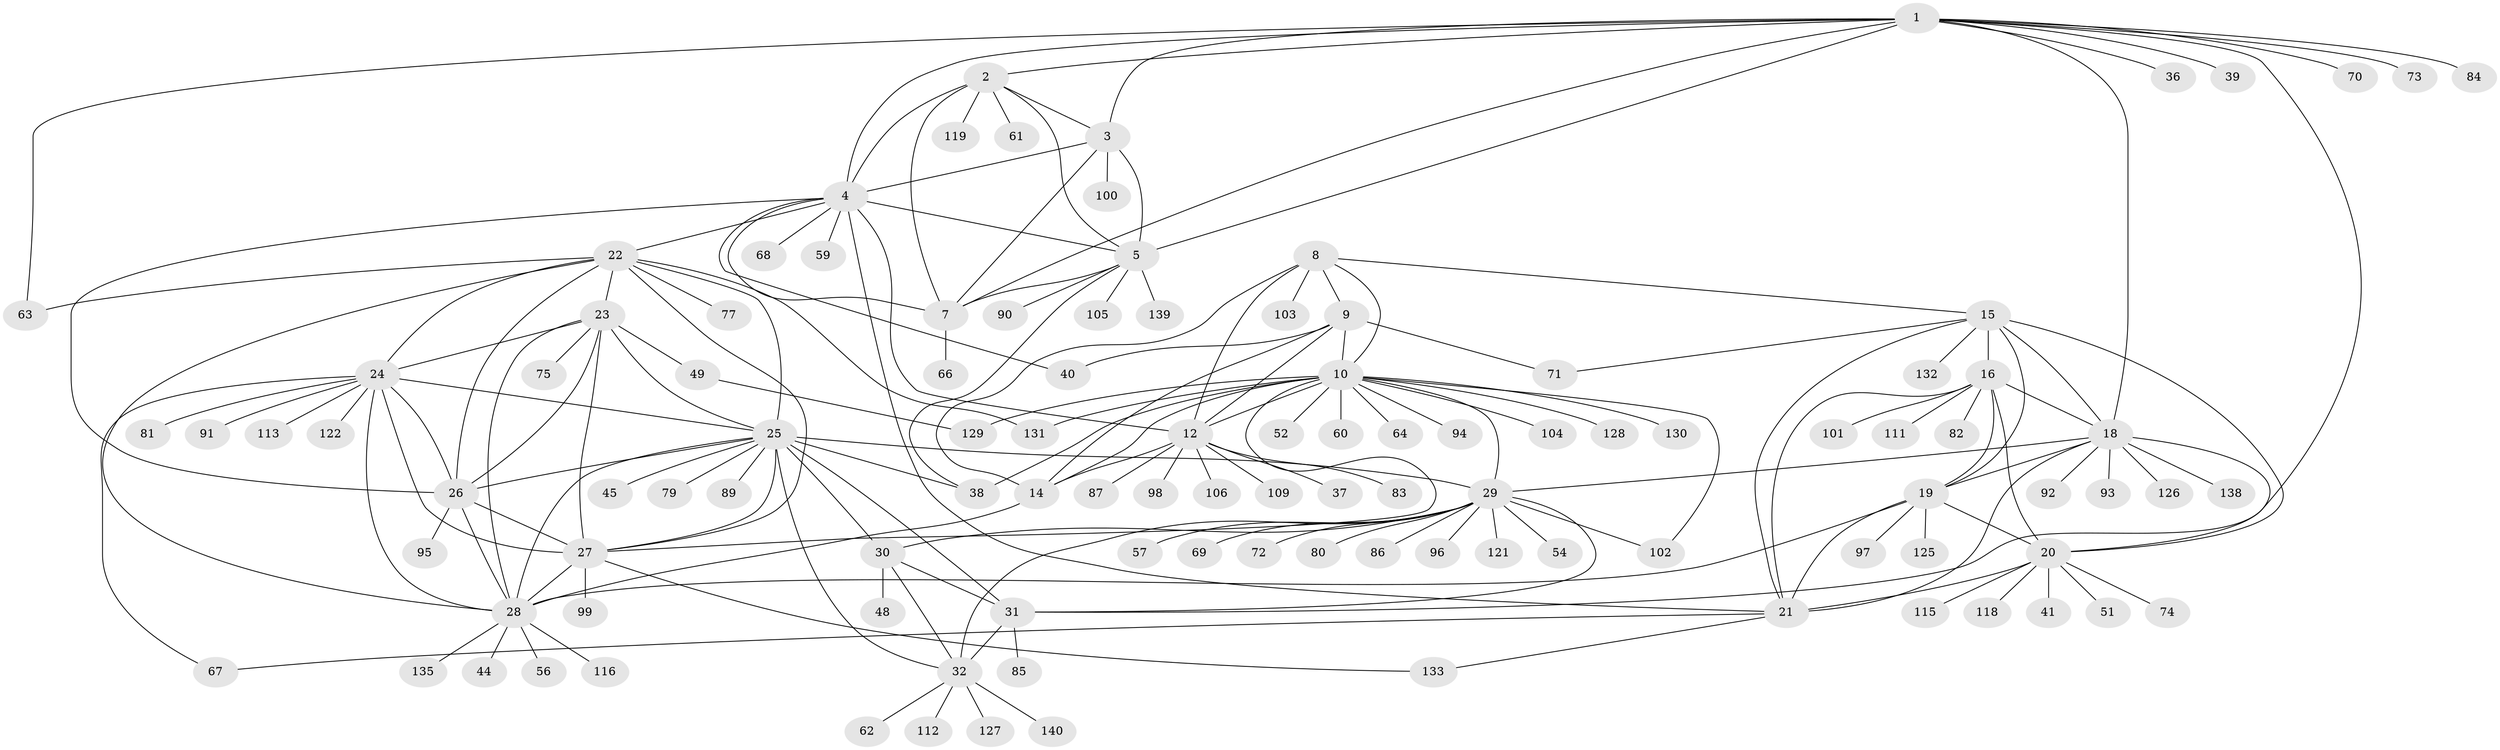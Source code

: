 // original degree distribution, {15: 0.007142857142857143, 9: 0.06428571428571428, 8: 0.05714285714285714, 11: 0.014285714285714285, 13: 0.014285714285714285, 12: 0.02142857142857143, 10: 0.03571428571428571, 7: 0.02857142857142857, 14: 0.007142857142857143, 1: 0.6142857142857143, 3: 0.02142857142857143, 2: 0.10714285714285714, 5: 0.007142857142857143}
// Generated by graph-tools (version 1.1) at 2025/11/02/27/25 16:11:29]
// undirected, 110 vertices, 175 edges
graph export_dot {
graph [start="1"]
  node [color=gray90,style=filled];
  1 [super="+108"];
  2 [super="+120"];
  3 [super="+47"];
  4 [super="+6"];
  5 [super="+114"];
  7 [super="+50"];
  8;
  9 [super="+58"];
  10 [super="+11"];
  12 [super="+13"];
  14 [super="+137"];
  15 [super="+110"];
  16 [super="+17"];
  18 [super="+134"];
  19 [super="+53"];
  20 [super="+46"];
  21 [super="+78"];
  22 [super="+42"];
  23;
  24 [super="+76"];
  25 [super="+33"];
  26 [super="+55"];
  27 [super="+65"];
  28 [super="+136"];
  29 [super="+34"];
  30 [super="+43"];
  31 [super="+117"];
  32 [super="+35"];
  36;
  37;
  38 [super="+123"];
  39;
  40;
  41;
  44;
  45;
  48;
  49 [super="+124"];
  51;
  52;
  54;
  56;
  57;
  59;
  60 [super="+88"];
  61;
  62;
  63 [super="+107"];
  64;
  66;
  67;
  68;
  69;
  70;
  71;
  72;
  73;
  74;
  75;
  77;
  79;
  80;
  81;
  82;
  83;
  84;
  85;
  86;
  87;
  89;
  90;
  91;
  92;
  93;
  94;
  95;
  96;
  97;
  98;
  99;
  100;
  101;
  102;
  103;
  104;
  105;
  106;
  109;
  111;
  112;
  113;
  115;
  116;
  118;
  119;
  121;
  122;
  125;
  126;
  127;
  128;
  129;
  130;
  131;
  132;
  133;
  135;
  138;
  139;
  140;
  1 -- 2;
  1 -- 3;
  1 -- 4 [weight=2];
  1 -- 5;
  1 -- 7;
  1 -- 31;
  1 -- 36;
  1 -- 39;
  1 -- 63;
  1 -- 70;
  1 -- 73;
  1 -- 84;
  1 -- 18;
  2 -- 3;
  2 -- 4 [weight=2];
  2 -- 5;
  2 -- 7;
  2 -- 61;
  2 -- 119;
  3 -- 4 [weight=2];
  3 -- 5;
  3 -- 7;
  3 -- 100;
  4 -- 5 [weight=2];
  4 -- 7 [weight=2];
  4 -- 26;
  4 -- 68;
  4 -- 40;
  4 -- 12;
  4 -- 21;
  4 -- 59;
  4 -- 22;
  5 -- 7;
  5 -- 38;
  5 -- 90;
  5 -- 105;
  5 -- 139;
  7 -- 66;
  8 -- 9;
  8 -- 10 [weight=2];
  8 -- 12 [weight=2];
  8 -- 14;
  8 -- 15;
  8 -- 103;
  9 -- 10 [weight=2];
  9 -- 12 [weight=2];
  9 -- 14;
  9 -- 40;
  9 -- 71;
  10 -- 12 [weight=4];
  10 -- 14 [weight=2];
  10 -- 27;
  10 -- 52;
  10 -- 64;
  10 -- 128;
  10 -- 130;
  10 -- 131;
  10 -- 129;
  10 -- 102;
  10 -- 104;
  10 -- 60;
  10 -- 29;
  10 -- 94;
  10 -- 38;
  12 -- 14 [weight=2];
  12 -- 83;
  12 -- 98;
  12 -- 109;
  12 -- 37;
  12 -- 106;
  12 -- 87;
  14 -- 28;
  15 -- 16 [weight=2];
  15 -- 18;
  15 -- 19;
  15 -- 20;
  15 -- 21;
  15 -- 71;
  15 -- 132;
  16 -- 18 [weight=2];
  16 -- 19 [weight=2];
  16 -- 20 [weight=2];
  16 -- 21 [weight=2];
  16 -- 82;
  16 -- 101;
  16 -- 111;
  18 -- 19;
  18 -- 20;
  18 -- 21;
  18 -- 29;
  18 -- 92;
  18 -- 93;
  18 -- 126;
  18 -- 138;
  19 -- 20;
  19 -- 21;
  19 -- 28;
  19 -- 125;
  19 -- 97;
  20 -- 21;
  20 -- 41;
  20 -- 51;
  20 -- 74;
  20 -- 115;
  20 -- 118;
  21 -- 67;
  21 -- 133;
  22 -- 23;
  22 -- 24;
  22 -- 25;
  22 -- 26;
  22 -- 27;
  22 -- 28;
  22 -- 131;
  22 -- 77;
  22 -- 63;
  23 -- 24;
  23 -- 25;
  23 -- 26;
  23 -- 27;
  23 -- 28;
  23 -- 49;
  23 -- 75;
  24 -- 25;
  24 -- 26;
  24 -- 27;
  24 -- 28;
  24 -- 67;
  24 -- 91;
  24 -- 113;
  24 -- 81;
  24 -- 122;
  25 -- 26;
  25 -- 27;
  25 -- 28;
  25 -- 45;
  25 -- 32 [weight=2];
  25 -- 89;
  25 -- 38;
  25 -- 79;
  25 -- 29 [weight=2];
  25 -- 30;
  25 -- 31;
  26 -- 27;
  26 -- 28;
  26 -- 95;
  27 -- 28;
  27 -- 99;
  27 -- 133;
  28 -- 44;
  28 -- 56;
  28 -- 116;
  28 -- 135;
  29 -- 30 [weight=2];
  29 -- 31 [weight=2];
  29 -- 32 [weight=4];
  29 -- 57;
  29 -- 69;
  29 -- 72;
  29 -- 80;
  29 -- 102;
  29 -- 121;
  29 -- 96;
  29 -- 86;
  29 -- 54;
  30 -- 31;
  30 -- 32 [weight=2];
  30 -- 48;
  31 -- 32 [weight=2];
  31 -- 85;
  32 -- 62;
  32 -- 112;
  32 -- 127;
  32 -- 140;
  49 -- 129;
}
